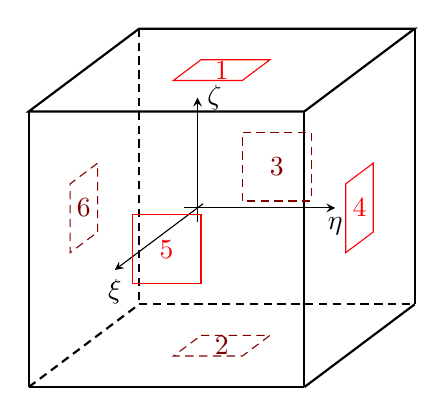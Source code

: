 \begin{tikzpicture}[scale=1.75,>=stealth,
  x={(-0.4cm,-0.3cm)}, y={ (1cm,0cm) }, z={(0cm,1cm)}]
 \tikzstyle{background} = [densely dashed]
 \newcommand{\fs}{0.25}
 
% Coord.sys. (shifted for readability)
 \draw[->,xshift=-5] (-0.1,0,0) -- (1.5,0,0) node[at end,below] {$\xi$};
 \draw[->,xshift=-5] (0,-0.1,0) -- (0,1,0) node[at end,below] {$\eta$};
 \draw[->,xshift=-5] (0,0,-0.1) -- (0,0,0.8) node[at end,right] {$\zeta$};

% Can't use rectangle in 3d
 \draw[thick] (-1,-1,1) -- (-1,1,1) -- (1,1,1) -- (1,-1,1) -- cycle;
 \draw[thick,background] (-1,-1,-1) -- (-1,1,-1);
 \draw[thick] (-1,1,-1)-- (1,1,-1);
 \draw[thick] (1,1,-1) -- (1,-1,-1);
 \draw[thick,background] (1,-1,-1) -- (-1,-1,-1);
 \draw[thick,background] (-1,-1,1) -- (-1,-1,-1);
 \draw[thick] (-1,1,1) -- (-1,1,-1);
 \draw[thick] (1,-1,1) -- (1,-1,-1);
 \draw[thick] (1,1,1) -- (1,1,-1);

% Faces
 \draw[red] (1,-\fs,-\fs) -- (1,-\fs,\fs) -- (1,\fs,\fs) -- (1,\fs,-\fs) -- cycle;
 \node[red] at (1,0,0) {5};
 \draw[red] (-\fs,1,-\fs) -- (-\fs,1,\fs) -- (\fs,1,\fs) -- (\fs,1,-\fs) -- cycle;
 \node[red] at (0,1,0) {4};
 \draw[red] (-\fs,-\fs,1) -- (-\fs,\fs,1) -- (\fs,\fs,1) -- (\fs,-\fs,1) -- cycle;
 \node[red] at (0,0,1) {1};
 \draw[red!50!black,background] (-1,-\fs,-\fs) -- (-1,-\fs,\fs) -- (-1,\fs,\fs) -- (-1,\fs,-\fs) -- cycle;
 \node[red!50!black] at (-1,0,0) {3};
 \draw[red!50!black,background] (-\fs,-1,-\fs) -- (-\fs,-1,\fs) -- (\fs,-1,\fs) -- (\fs,-1,-\fs) -- cycle;
 \node[red!50!black] at (0,-1,0) {6};
 \draw[red!50!black,background] (-\fs,-\fs,-1) -- (-\fs,\fs,-1) -- (\fs,\fs,-1) -- (\fs,-\fs,-1) -- cycle;
 \node[red!50!black] at (0,0,-1) {2};

% Edges
% \node[blue,above] at (-1,0,1) {1};
% \node[blue,above left] at (0,1,1) {2};
% \node[blue,above left] at (1,0,1) {3};
% \node[blue,above left] at (0,-1,1) {4};
% \node[blue!50!black,left] at (-1,-1,0) {5};
% \node[blue,left] at (-1,1,0) {6};
% \node[blue,left] at (1,1,0) {7};
% \node[blue,left] at (1,-1,0) {8};
% \node[blue!50!black,above] at (-1,0,-1) {9};
% \node[blue,above left] at (0,1,-1) {10};
% \node[blue,above left] at (1,0,-1) {11};
% \node[blue!50!black,above left] at (0,-1,-1) {12};
\end{tikzpicture}
